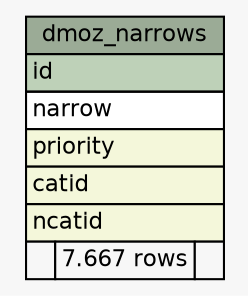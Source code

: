 // dot 2.17.20080109.0540 on Windows Vista 6.0
digraph "dmoz_narrows" {
  graph [
    rankdir="RL"
    bgcolor="#f7f7f7"
  ];
  node [
    fontname="Helvetica"
    fontsize="11"
    shape="plaintext"
  ];
  edge [
    arrowsize="0.8"
  ];
  "dmoz_narrows" [
    label=<
    <TABLE BORDER="0" CELLBORDER="1" CELLSPACING="0" BGCOLOR="#ffffff">
      <TR><TD PORT="dmoz_narrows.heading" COLSPAN="3" BGCOLOR="#9bab96" ALIGN="CENTER">dmoz_narrows</TD></TR>
      <TR><TD PORT="id" COLSPAN="3" BGCOLOR="#bed1b8" ALIGN="LEFT">id</TD></TR>
      <TR><TD PORT="narrow" COLSPAN="3" ALIGN="LEFT">narrow</TD></TR>
      <TR><TD PORT="priority" COLSPAN="3" BGCOLOR="#f4f7da" ALIGN="LEFT">priority</TD></TR>
      <TR><TD PORT="catid" COLSPAN="3" BGCOLOR="#f4f7da" ALIGN="LEFT">catid</TD></TR>
      <TR><TD PORT="ncatid" COLSPAN="3" BGCOLOR="#f4f7da" ALIGN="LEFT">ncatid</TD></TR>
      <TR><TD ALIGN="LEFT" BGCOLOR="#f7f7f7">  </TD><TD ALIGN="RIGHT" BGCOLOR="#f7f7f7">7.667 rows</TD><TD ALIGN="RIGHT" BGCOLOR="#f7f7f7">  </TD></TR>
    </TABLE>>
    URL="tables/dmoz_narrows.html#"
    tooltip="dmoz_narrows"
  ];
}

